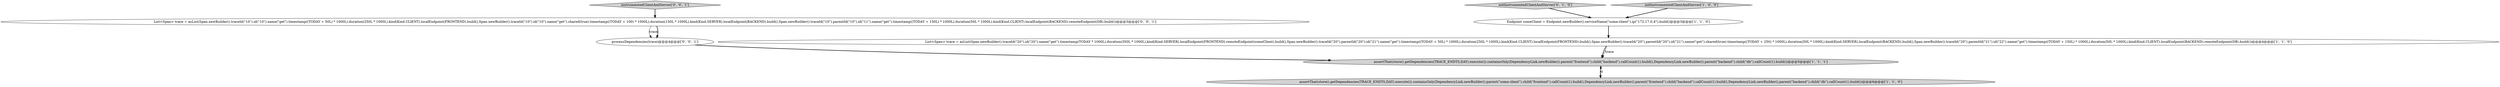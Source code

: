 digraph {
0 [style = filled, label = "List<Span> trace = asList(Span.newBuilder().traceId(\"20\").id(\"20\").name(\"get\").timestamp(TODAY * 1000L).duration(350L * 1000L).kind(Kind.SERVER).localEndpoint(FRONTEND).remoteEndpoint(someClient).build(),Span.newBuilder().traceId(\"20\").parentId(\"20\").id(\"21\").name(\"get\").timestamp((TODAY + 50L) * 1000L).duration(250L * 1000L).kind(Kind.CLIENT).localEndpoint(FRONTEND).build(),Span.newBuilder().traceId(\"20\").parentId(\"20\").id(\"21\").name(\"get\").shared(true).timestamp((TODAY + 250) * 1000L).duration(50L * 1000L).kind(Kind.SERVER).localEndpoint(BACKEND).build(),Span.newBuilder().traceId(\"20\").parentId(\"21\").id(\"22\").name(\"get\").timestamp((TODAY + 150L) * 1000L).duration(50L * 1000L).kind(Kind.CLIENT).localEndpoint(BACKEND).remoteEndpoint(DB).build())@@@4@@@['1', '1', '0']", fillcolor = white, shape = ellipse image = "AAA0AAABBB1BBB"];
3 [style = filled, label = "assertThat(store().getDependencies(TRACE_ENDTS,DAY).execute()).containsOnly(DependencyLink.newBuilder().parent(\"frontend\").child(\"backend\").callCount(1).build(),DependencyLink.newBuilder().parent(\"backend\").child(\"db\").callCount(1).build())@@@5@@@['1', '1', '1']", fillcolor = lightgray, shape = ellipse image = "AAA0AAABBB1BBB"];
7 [style = filled, label = "List<Span> trace = asList(Span.newBuilder().traceId(\"10\").id(\"10\").name(\"get\").timestamp((TODAY + 50L) * 1000L).duration(250L * 1000L).kind(Kind.CLIENT).localEndpoint(FRONTEND).build(),Span.newBuilder().traceId(\"10\").id(\"10\").name(\"get\").shared(true).timestamp((TODAY + 100) * 1000L).duration(150L * 1000L).kind(Kind.SERVER).localEndpoint(BACKEND).build(),Span.newBuilder().traceId(\"10\").parentId(\"10\").id(\"11\").name(\"get\").timestamp((TODAY + 150L) * 1000L).duration(50L * 1000L).kind(Kind.CLIENT).localEndpoint(BACKEND).remoteEndpoint(DB).build())@@@3@@@['0', '0', '1']", fillcolor = white, shape = ellipse image = "AAA0AAABBB3BBB"];
8 [style = filled, label = "instrumentedClientAndServer['0', '0', '1']", fillcolor = lightgray, shape = diamond image = "AAA0AAABBB3BBB"];
4 [style = filled, label = "Endpoint someClient = Endpoint.newBuilder().serviceName(\"some-client\").ip(\"172.17.0.4\").build()@@@3@@@['1', '1', '0']", fillcolor = white, shape = ellipse image = "AAA0AAABBB1BBB"];
2 [style = filled, label = "assertThat(store().getDependencies(TRACE_ENDTS,DAY).execute()).containsOnly(DependencyLink.newBuilder().parent(\"some-client\").child(\"frontend\").callCount(1).build(),DependencyLink.newBuilder().parent(\"frontend\").child(\"backend\").callCount(1).build(),DependencyLink.newBuilder().parent(\"backend\").child(\"db\").callCount(1).build())@@@6@@@['1', '1', '0']", fillcolor = lightgray, shape = ellipse image = "AAA0AAABBB1BBB"];
5 [style = filled, label = "notInstrumentedClientAndServer['0', '1', '0']", fillcolor = lightgray, shape = diamond image = "AAA0AAABBB2BBB"];
6 [style = filled, label = "processDependencies(trace)@@@4@@@['0', '0', '1']", fillcolor = white, shape = ellipse image = "AAA0AAABBB3BBB"];
1 [style = filled, label = "notInstrumentedClientAndServer['1', '0', '0']", fillcolor = lightgray, shape = diamond image = "AAA0AAABBB1BBB"];
8->7 [style = bold, label=""];
0->3 [style = bold, label=""];
0->3 [style = solid, label="trace"];
6->3 [style = bold, label=""];
1->4 [style = bold, label=""];
7->6 [style = solid, label="trace"];
3->2 [style = bold, label=""];
2->3 [style = dashed, label="0"];
5->4 [style = bold, label=""];
7->6 [style = bold, label=""];
4->0 [style = bold, label=""];
}
